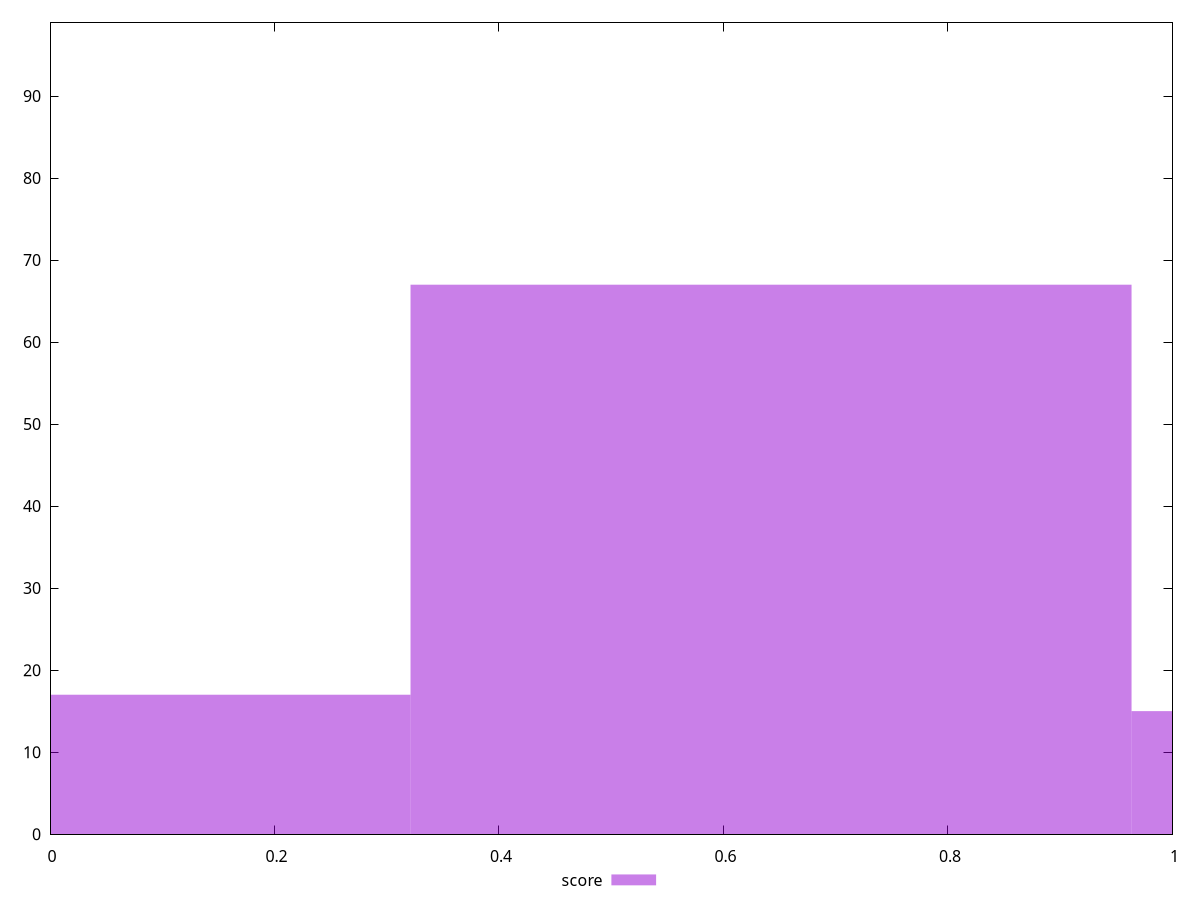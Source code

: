 reset

$score <<EOF
0 17
1.2846869131917338 15
0.6423434565958669 67
EOF

set key outside below
set boxwidth 0.6423434565958669
set xrange [0:1]
set yrange [0:99]
set trange [0:99]
set style fill transparent solid 0.5 noborder
set terminal svg size 640, 490 enhanced background rgb 'white'
set output "report/report_00029_2021-02-24T13-36-40.390Z/max-potential-fid/samples/card/score/histogram.svg"

plot $score title "score" with boxes

reset
